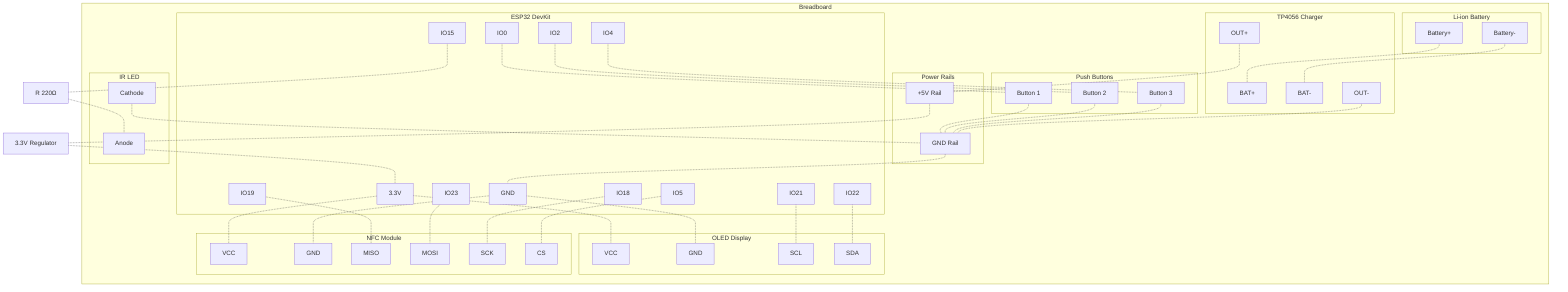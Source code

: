 graph TB
    subgraph BREADBOARD["Breadboard"]
        direction TB
        
        subgraph POWER_RAILS["Power Rails"]
            PLUS_RAIL["+5V Rail"]
            GND_RAIL["GND Rail"]
        end
        
        subgraph ESP32_DEV["ESP32 DevKit"]
            ESP_3V3["3.3V"]
            ESP_GND["GND"]
            ESP_IO21["IO21"]
            ESP_IO22["IO22"]
            ESP_IO19["IO19"]
            ESP_IO23["IO23"]
            ESP_IO18["IO18"]
            ESP_IO5["IO5"]
            ESP_IO15["IO15"]
            ESP_IO2["IO2"]
            ESP_IO4["IO4"]
            ESP_IO0["IO0"]
        end
        
        subgraph OLED_BB["OLED Display"]
            OLED_VCC["VCC"]
            OLED_GND["GND"]
            OLED_SCL["SCL"]
            OLED_SDA["SDA"]
        end
        
        subgraph NFC_BB["NFC Module"]
            NFC_VCC["VCC"]
            NFC_GND["GND"]
            NFC_MISO["MISO"]
            NFC_MOSI["MOSI"]
            NFC_SCK["SCK"]
            NFC_CS["CS"]
        end
        
        subgraph BUTTONS["Push Buttons"]
            BTN1["Button 1"]
            BTN2["Button 2"]
            BTN3["Button 3"]
        end
        
        subgraph IR_BB["IR LED"]
            IR_A["Anode"]
            IR_K["Cathode"]
        end
        
        subgraph BAT_BB["Li-ion Battery"]
            BAT_POS["Battery+"]
            BAT_NEG["Battery-"]
        end
        
        subgraph TP4056_BB["TP4056 Charger"]
            TP_BAT_POS["BAT+"]
            TP_BAT_NEG["BAT-"]
            TP_OUT_POS["OUT+"]
            TP_OUT_NEG["OUT-"]
        end
    end
    
    %% Connections with jumper wires
    ESP_3V3 -.- OLED_VCC
    ESP_GND -.- OLED_GND
    ESP_IO21 -.- OLED_SCL
    ESP_IO22 -.- OLED_SDA
    
    ESP_3V3 -.- NFC_VCC
    ESP_GND -.- NFC_GND
    ESP_IO19 -.- NFC_MISO
    ESP_IO23 -.- NFC_MOSI
    ESP_IO18 -.- NFC_SCK
    ESP_IO5 -.- NFC_CS
    
    ESP_IO0 -.- BTN1
    BTN1 -.- GND_RAIL
    ESP_IO2 -.- BTN2
    BTN2 -.- GND_RAIL
    ESP_IO4 -.- BTN3
    BTN3 -.- GND_RAIL
    
    ESP_IO15 -.- R_IR["R 220Ω"]
    R_IR -.- IR_A
    IR_K -.- GND_RAIL
    
    BAT_POS -.- TP_BAT_POS
    BAT_NEG -.- TP_BAT_NEG
    TP_OUT_POS -.- PLUS_RAIL
    TP_OUT_NEG -.- GND_RAIL
    
    PLUS_RAIL -.- REG["3.3V Regulator"]
    REG -.- ESP_3V3
    GND_RAIL -.- ESP_GND